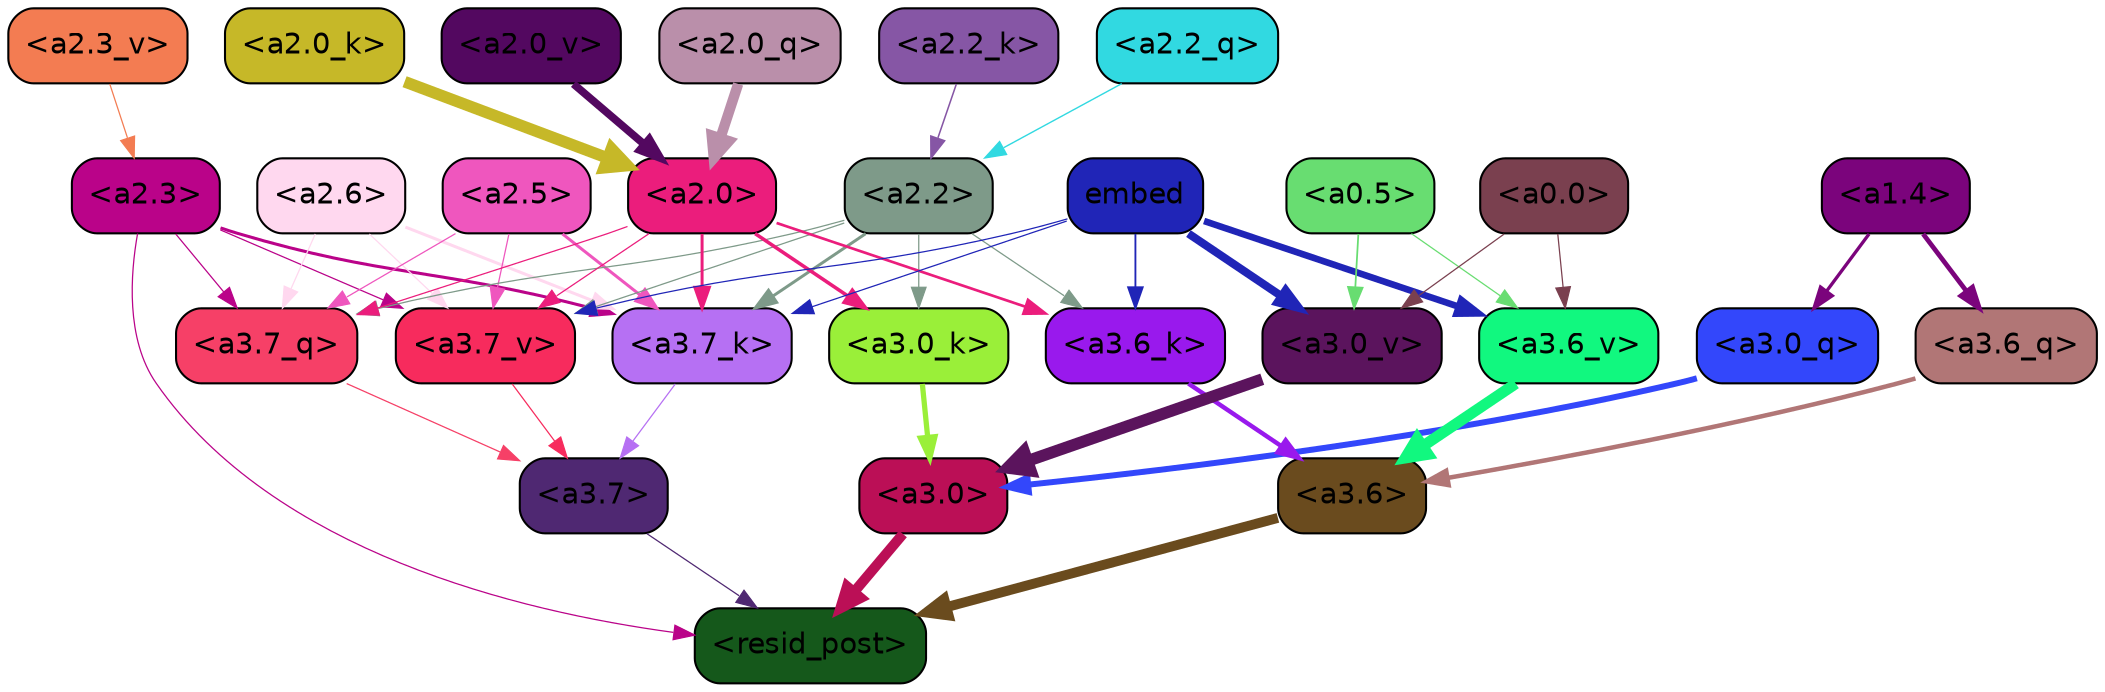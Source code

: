 strict digraph "" {
	graph [bgcolor=transparent,
		layout=dot,
		overlap=false,
		splines=true
	];
	"<a3.7>"	[color=black,
		fillcolor="#4f2872",
		fontname=Helvetica,
		shape=box,
		style="filled, rounded"];
	"<resid_post>"	[color=black,
		fillcolor="#15581b",
		fontname=Helvetica,
		shape=box,
		style="filled, rounded"];
	"<a3.7>" -> "<resid_post>"	[color="#4f2872",
		penwidth=0.6];
	"<a3.6>"	[color=black,
		fillcolor="#6a4b1e",
		fontname=Helvetica,
		shape=box,
		style="filled, rounded"];
	"<a3.6>" -> "<resid_post>"	[color="#6a4b1e",
		penwidth=4.746312499046326];
	"<a3.0>"	[color=black,
		fillcolor="#bb0f56",
		fontname=Helvetica,
		shape=box,
		style="filled, rounded"];
	"<a3.0>" -> "<resid_post>"	[color="#bb0f56",
		penwidth=4.896343111991882];
	"<a2.3>"	[color=black,
		fillcolor="#ba0389",
		fontname=Helvetica,
		shape=box,
		style="filled, rounded"];
	"<a2.3>" -> "<resid_post>"	[color="#ba0389",
		penwidth=0.6];
	"<a3.7_q>"	[color=black,
		fillcolor="#f64067",
		fontname=Helvetica,
		shape=box,
		style="filled, rounded"];
	"<a2.3>" -> "<a3.7_q>"	[color="#ba0389",
		penwidth=0.6];
	"<a3.7_k>"	[color=black,
		fillcolor="#b670f3",
		fontname=Helvetica,
		shape=box,
		style="filled, rounded"];
	"<a2.3>" -> "<a3.7_k>"	[color="#ba0389",
		penwidth=1.467104621231556];
	"<a3.7_v>"	[color=black,
		fillcolor="#f72b5d",
		fontname=Helvetica,
		shape=box,
		style="filled, rounded"];
	"<a2.3>" -> "<a3.7_v>"	[color="#ba0389",
		penwidth=0.6];
	"<a3.7_q>" -> "<a3.7>"	[color="#f64067",
		penwidth=0.6];
	"<a3.6_q>"	[color=black,
		fillcolor="#b17676",
		fontname=Helvetica,
		shape=box,
		style="filled, rounded"];
	"<a3.6_q>" -> "<a3.6>"	[color="#b17676",
		penwidth=2.160832464694977];
	"<a3.0_q>"	[color=black,
		fillcolor="#3347fb",
		fontname=Helvetica,
		shape=box,
		style="filled, rounded"];
	"<a3.0_q>" -> "<a3.0>"	[color="#3347fb",
		penwidth=2.870753765106201];
	"<a3.7_k>" -> "<a3.7>"	[color="#b670f3",
		penwidth=0.6];
	"<a3.6_k>"	[color=black,
		fillcolor="#9919ed",
		fontname=Helvetica,
		shape=box,
		style="filled, rounded"];
	"<a3.6_k>" -> "<a3.6>"	[color="#9919ed",
		penwidth=2.13908451795578];
	"<a3.0_k>"	[color=black,
		fillcolor="#9aef39",
		fontname=Helvetica,
		shape=box,
		style="filled, rounded"];
	"<a3.0_k>" -> "<a3.0>"	[color="#9aef39",
		penwidth=2.520303964614868];
	"<a3.7_v>" -> "<a3.7>"	[color="#f72b5d",
		penwidth=0.6];
	"<a3.6_v>"	[color=black,
		fillcolor="#11f87f",
		fontname=Helvetica,
		shape=box,
		style="filled, rounded"];
	"<a3.6_v>" -> "<a3.6>"	[color="#11f87f",
		penwidth=5.297133803367615];
	"<a3.0_v>"	[color=black,
		fillcolor="#5b145d",
		fontname=Helvetica,
		shape=box,
		style="filled, rounded"];
	"<a3.0_v>" -> "<a3.0>"	[color="#5b145d",
		penwidth=5.680712580680847];
	"<a2.6>"	[color=black,
		fillcolor="#ffd8ef",
		fontname=Helvetica,
		shape=box,
		style="filled, rounded"];
	"<a2.6>" -> "<a3.7_q>"	[color="#ffd8ef",
		penwidth=0.6];
	"<a2.6>" -> "<a3.7_k>"	[color="#ffd8ef",
		penwidth=1.4453159049153328];
	"<a2.6>" -> "<a3.7_v>"	[color="#ffd8ef",
		penwidth=0.6];
	"<a2.5>"	[color=black,
		fillcolor="#ef56be",
		fontname=Helvetica,
		shape=box,
		style="filled, rounded"];
	"<a2.5>" -> "<a3.7_q>"	[color="#ef56be",
		penwidth=0.6];
	"<a2.5>" -> "<a3.7_k>"	[color="#ef56be",
		penwidth=1.4526091292500496];
	"<a2.5>" -> "<a3.7_v>"	[color="#ef56be",
		penwidth=0.6];
	"<a2.2>"	[color=black,
		fillcolor="#7e9a89",
		fontname=Helvetica,
		shape=box,
		style="filled, rounded"];
	"<a2.2>" -> "<a3.7_q>"	[color="#7e9a89",
		penwidth=0.6];
	"<a2.2>" -> "<a3.7_k>"	[color="#7e9a89",
		penwidth=1.4310357049107552];
	"<a2.2>" -> "<a3.6_k>"	[color="#7e9a89",
		penwidth=0.6];
	"<a2.2>" -> "<a3.0_k>"	[color="#7e9a89",
		penwidth=0.6];
	"<a2.2>" -> "<a3.7_v>"	[color="#7e9a89",
		penwidth=0.6];
	"<a2.0>"	[color=black,
		fillcolor="#eb1d7c",
		fontname=Helvetica,
		shape=box,
		style="filled, rounded"];
	"<a2.0>" -> "<a3.7_q>"	[color="#eb1d7c",
		penwidth=0.6];
	"<a2.0>" -> "<a3.7_k>"	[color="#eb1d7c",
		penwidth=1.4314699843525887];
	"<a2.0>" -> "<a3.6_k>"	[color="#eb1d7c",
		penwidth=1.2950235605239868];
	"<a2.0>" -> "<a3.0_k>"	[color="#eb1d7c",
		penwidth=1.712992787361145];
	"<a2.0>" -> "<a3.7_v>"	[color="#eb1d7c",
		penwidth=0.6];
	"<a1.4>"	[color=black,
		fillcolor="#7b047c",
		fontname=Helvetica,
		shape=box,
		style="filled, rounded"];
	"<a1.4>" -> "<a3.6_q>"	[color="#7b047c",
		penwidth=2.2719132900238037];
	"<a1.4>" -> "<a3.0_q>"	[color="#7b047c",
		penwidth=1.5932877659797668];
	embed	[color=black,
		fillcolor="#2025b7",
		fontname=Helvetica,
		shape=box,
		style="filled, rounded"];
	embed -> "<a3.7_k>"	[color="#2025b7",
		penwidth=0.6];
	embed -> "<a3.6_k>"	[color="#2025b7",
		penwidth=0.891706109046936];
	embed -> "<a3.7_v>"	[color="#2025b7",
		penwidth=0.6];
	embed -> "<a3.6_v>"	[color="#2025b7",
		penwidth=3.1766927242279053];
	embed -> "<a3.0_v>"	[color="#2025b7",
		penwidth=3.9005755856633186];
	"<a0.5>"	[color=black,
		fillcolor="#68dd71",
		fontname=Helvetica,
		shape=box,
		style="filled, rounded"];
	"<a0.5>" -> "<a3.6_v>"	[color="#68dd71",
		penwidth=0.6];
	"<a0.5>" -> "<a3.0_v>"	[color="#68dd71",
		penwidth=0.8493617177009583];
	"<a0.0>"	[color=black,
		fillcolor="#7a404f",
		fontname=Helvetica,
		shape=box,
		style="filled, rounded"];
	"<a0.0>" -> "<a3.6_v>"	[color="#7a404f",
		penwidth=0.6];
	"<a0.0>" -> "<a3.0_v>"	[color="#7a404f",
		penwidth=0.6];
	"<a2.2_q>"	[color=black,
		fillcolor="#31d9e1",
		fontname=Helvetica,
		shape=box,
		style="filled, rounded"];
	"<a2.2_q>" -> "<a2.2>"	[color="#31d9e1",
		penwidth=0.6677633281797171];
	"<a2.0_q>"	[color=black,
		fillcolor="#ba8faa",
		fontname=Helvetica,
		shape=box,
		style="filled, rounded"];
	"<a2.0_q>" -> "<a2.0>"	[color="#ba8faa",
		penwidth=4.966194009408355];
	"<a2.2_k>"	[color=black,
		fillcolor="#8656a5",
		fontname=Helvetica,
		shape=box,
		style="filled, rounded"];
	"<a2.2_k>" -> "<a2.2>"	[color="#8656a5",
		penwidth=0.7399393804371357];
	"<a2.0_k>"	[color=black,
		fillcolor="#c6b828",
		fontname=Helvetica,
		shape=box,
		style="filled, rounded"];
	"<a2.0_k>" -> "<a2.0>"	[color="#c6b828",
		penwidth=5.5817058570683];
	"<a2.3_v>"	[color=black,
		fillcolor="#f37c52",
		fontname=Helvetica,
		shape=box,
		style="filled, rounded"];
	"<a2.3_v>" -> "<a2.3>"	[color="#f37c52",
		penwidth=0.6];
	"<a2.0_v>"	[color=black,
		fillcolor="#530860",
		fontname=Helvetica,
		shape=box,
		style="filled, rounded"];
	"<a2.0_v>" -> "<a2.0>"	[color="#530860",
		penwidth=3.7102378383278847];
}
